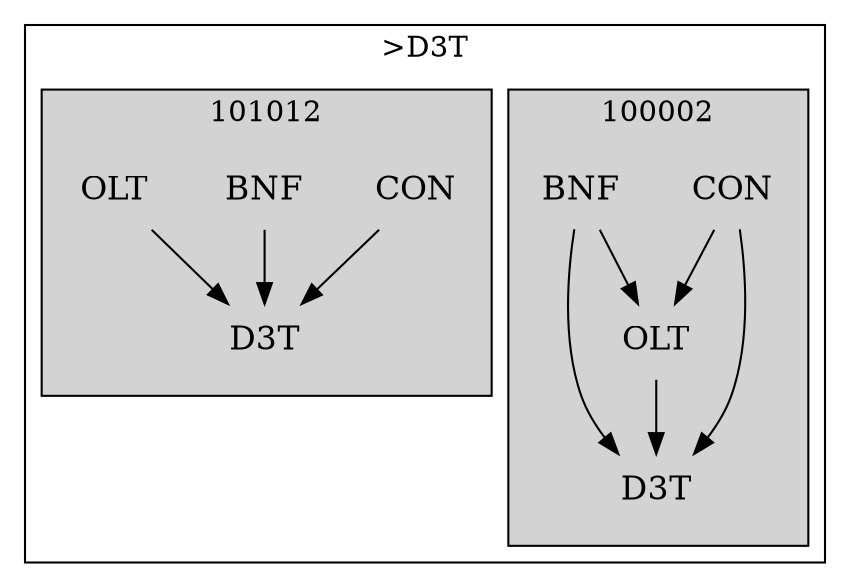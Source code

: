 strict digraph FirstlevelCluster {
	labelloc = "t";
	compound = false;
	subgraph cluster_0 {
	label= ">D3T";
		subgraph	cluster_2 {
		label = "100002";
			style = filled;
			node	[label = CON, shape = plaintext, fontsize = 16] CON2;
			node	[label = BNF, shape = plaintext, fontsize = 16] BNF2;
			node	[label = D3T, shape = plaintext, fontsize = 16] D3T2;
			node	[label = OLT, shape = plaintext, fontsize = 16] OLT2;
			CON2->D3T2;CON2->OLT2;BNF2->D3T2;BNF2->OLT2;OLT2->D3T2;			}
		subgraph	cluster_3 {
		label = "101012";
			style = filled;
			node	[label = CON, shape = plaintext, fontsize = 16] CON3;
			node	[label = BNF, shape = plaintext, fontsize = 16] BNF3;
			node	[label = D3T, shape = plaintext, fontsize = 16] D3T3;
			node	[label = OLT, shape = plaintext, fontsize = 16] OLT3;
			CON3->D3T3;BNF3->D3T3;OLT3->D3T3;			}
}}